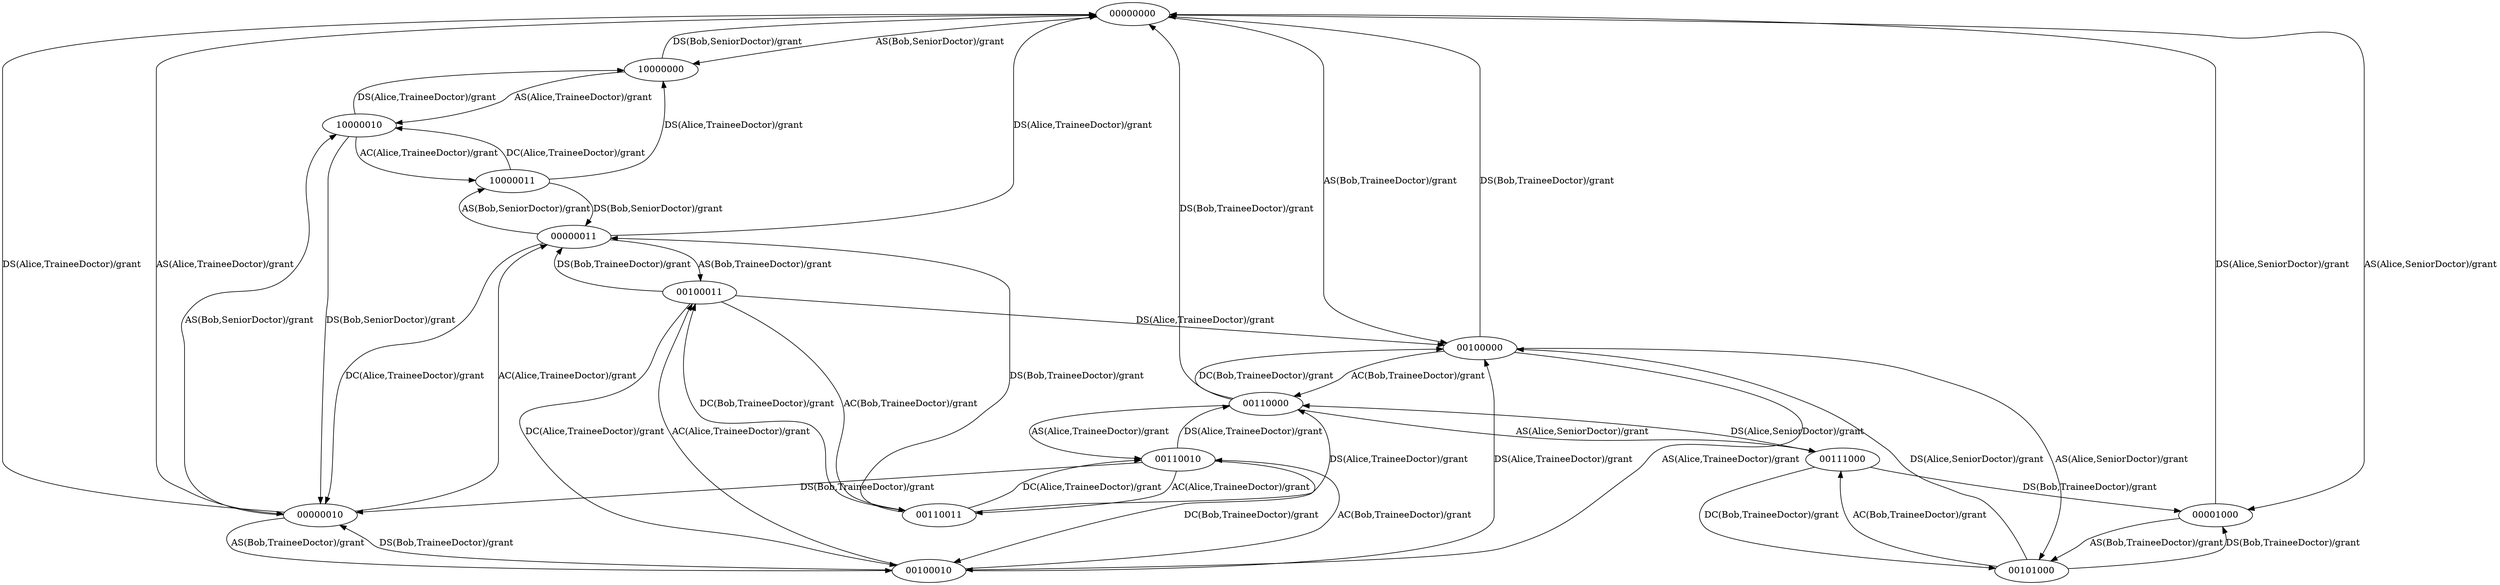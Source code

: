 digraph rbac2Fsm {
  00000000 -> 10000000 [ label ="AS(Bob,SeniorDoctor)/grant"];
  00000000 -> 00001000 [ label ="AS(Alice,SeniorDoctor)/grant"];
  00000000 -> 00100000 [ label ="AS(Bob,TraineeDoctor)/grant"];
  00000000 -> 00000010 [ label ="AS(Alice,TraineeDoctor)/grant"];
  10000000 -> 00000000 [ label ="DS(Bob,SeniorDoctor)/grant"];
  10000000 -> 10000010 [ label ="AS(Alice,TraineeDoctor)/grant"];
  00000010 -> 10000010 [ label ="AS(Bob,SeniorDoctor)/grant"];
  00001000 -> 00000000 [ label ="DS(Alice,SeniorDoctor)/grant"];
  00001000 -> 00101000 [ label ="AS(Bob,TraineeDoctor)/grant"];
  00100000 -> 00101000 [ label ="AS(Alice,SeniorDoctor)/grant"];
  00100000 -> 00000000 [ label ="DS(Bob,TraineeDoctor)/grant"];
  00000010 -> 00100010 [ label ="AS(Bob,TraineeDoctor)/grant"];
  00100000 -> 00110000 [ label ="AC(Bob,TraineeDoctor)/grant"];
  00100000 -> 00100010 [ label ="AS(Alice,TraineeDoctor)/grant"];
  00000010 -> 00000000 [ label ="DS(Alice,TraineeDoctor)/grant"];
  00000010 -> 00000011 [ label ="AC(Alice,TraineeDoctor)/grant"];
  10000010 -> 00000010 [ label ="DS(Bob,SeniorDoctor)/grant"];
  00000011 -> 10000011 [ label ="AS(Bob,SeniorDoctor)/grant"];
  00110000 -> 00111000 [ label ="AS(Alice,SeniorDoctor)/grant"];
  00101000 -> 00100000 [ label ="DS(Alice,SeniorDoctor)/grant"];
  00101000 -> 00001000 [ label ="DS(Bob,TraineeDoctor)/grant"];
  00100010 -> 00000010 [ label ="DS(Bob,TraineeDoctor)/grant"];
  00100010 -> 00110010 [ label ="AC(Bob,TraineeDoctor)/grant"];
  00000011 -> 00100011 [ label ="AS(Bob,TraineeDoctor)/grant"];
  00101000 -> 00111000 [ label ="AC(Bob,TraineeDoctor)/grant"];
  10000010 -> 10000000 [ label ="DS(Alice,TraineeDoctor)/grant"];
  10000010 -> 10000011 [ label ="AC(Alice,TraineeDoctor)/grant"];
  00100010 -> 00100000 [ label ="DS(Alice,TraineeDoctor)/grant"];
  00100010 -> 00100011 [ label ="AC(Alice,TraineeDoctor)/grant"];
  00000011 -> 00000000 [ label ="DS(Alice,TraineeDoctor)/grant"];
  00110000 -> 00000000 [ label ="DS(Bob,TraineeDoctor)/grant"];
  00000011 -> 00000010 [ label ="DC(Alice,TraineeDoctor)/grant"];
  00110000 -> 00100000 [ label ="DC(Bob,TraineeDoctor)/grant"];
  00110000 -> 00110010 [ label ="AS(Alice,TraineeDoctor)/grant"];
  10000011 -> 00000011 [ label ="DS(Bob,SeniorDoctor)/grant"];
  00111000 -> 00110000 [ label ="DS(Alice,SeniorDoctor)/grant"];
  00100011 -> 00000011 [ label ="DS(Bob,TraineeDoctor)/grant"];
  00100011 -> 00110011 [ label ="AC(Bob,TraineeDoctor)/grant"];
  00111000 -> 00001000 [ label ="DS(Bob,TraineeDoctor)/grant"];
  00111000 -> 00101000 [ label ="DC(Bob,TraineeDoctor)/grant"];
  00100011 -> 00100000 [ label ="DS(Alice,TraineeDoctor)/grant"];
  10000011 -> 10000000 [ label ="DS(Alice,TraineeDoctor)/grant"];
  10000011 -> 10000010 [ label ="DC(Alice,TraineeDoctor)/grant"];
  00100011 -> 00100010 [ label ="DC(Alice,TraineeDoctor)/grant"];
  00110010 -> 00000010 [ label ="DS(Bob,TraineeDoctor)/grant"];
  00110010 -> 00100010 [ label ="DC(Bob,TraineeDoctor)/grant"];
  00110010 -> 00110000 [ label ="DS(Alice,TraineeDoctor)/grant"];
  00110010 -> 00110011 [ label ="AC(Alice,TraineeDoctor)/grant"];
  00110011 -> 00000011 [ label ="DS(Bob,TraineeDoctor)/grant"];
  00110011 -> 00100011 [ label ="DC(Bob,TraineeDoctor)/grant"];
  00110011 -> 00110000 [ label ="DS(Alice,TraineeDoctor)/grant"];
  00110011 -> 00110010 [ label ="DC(Alice,TraineeDoctor)/grant"];
}
